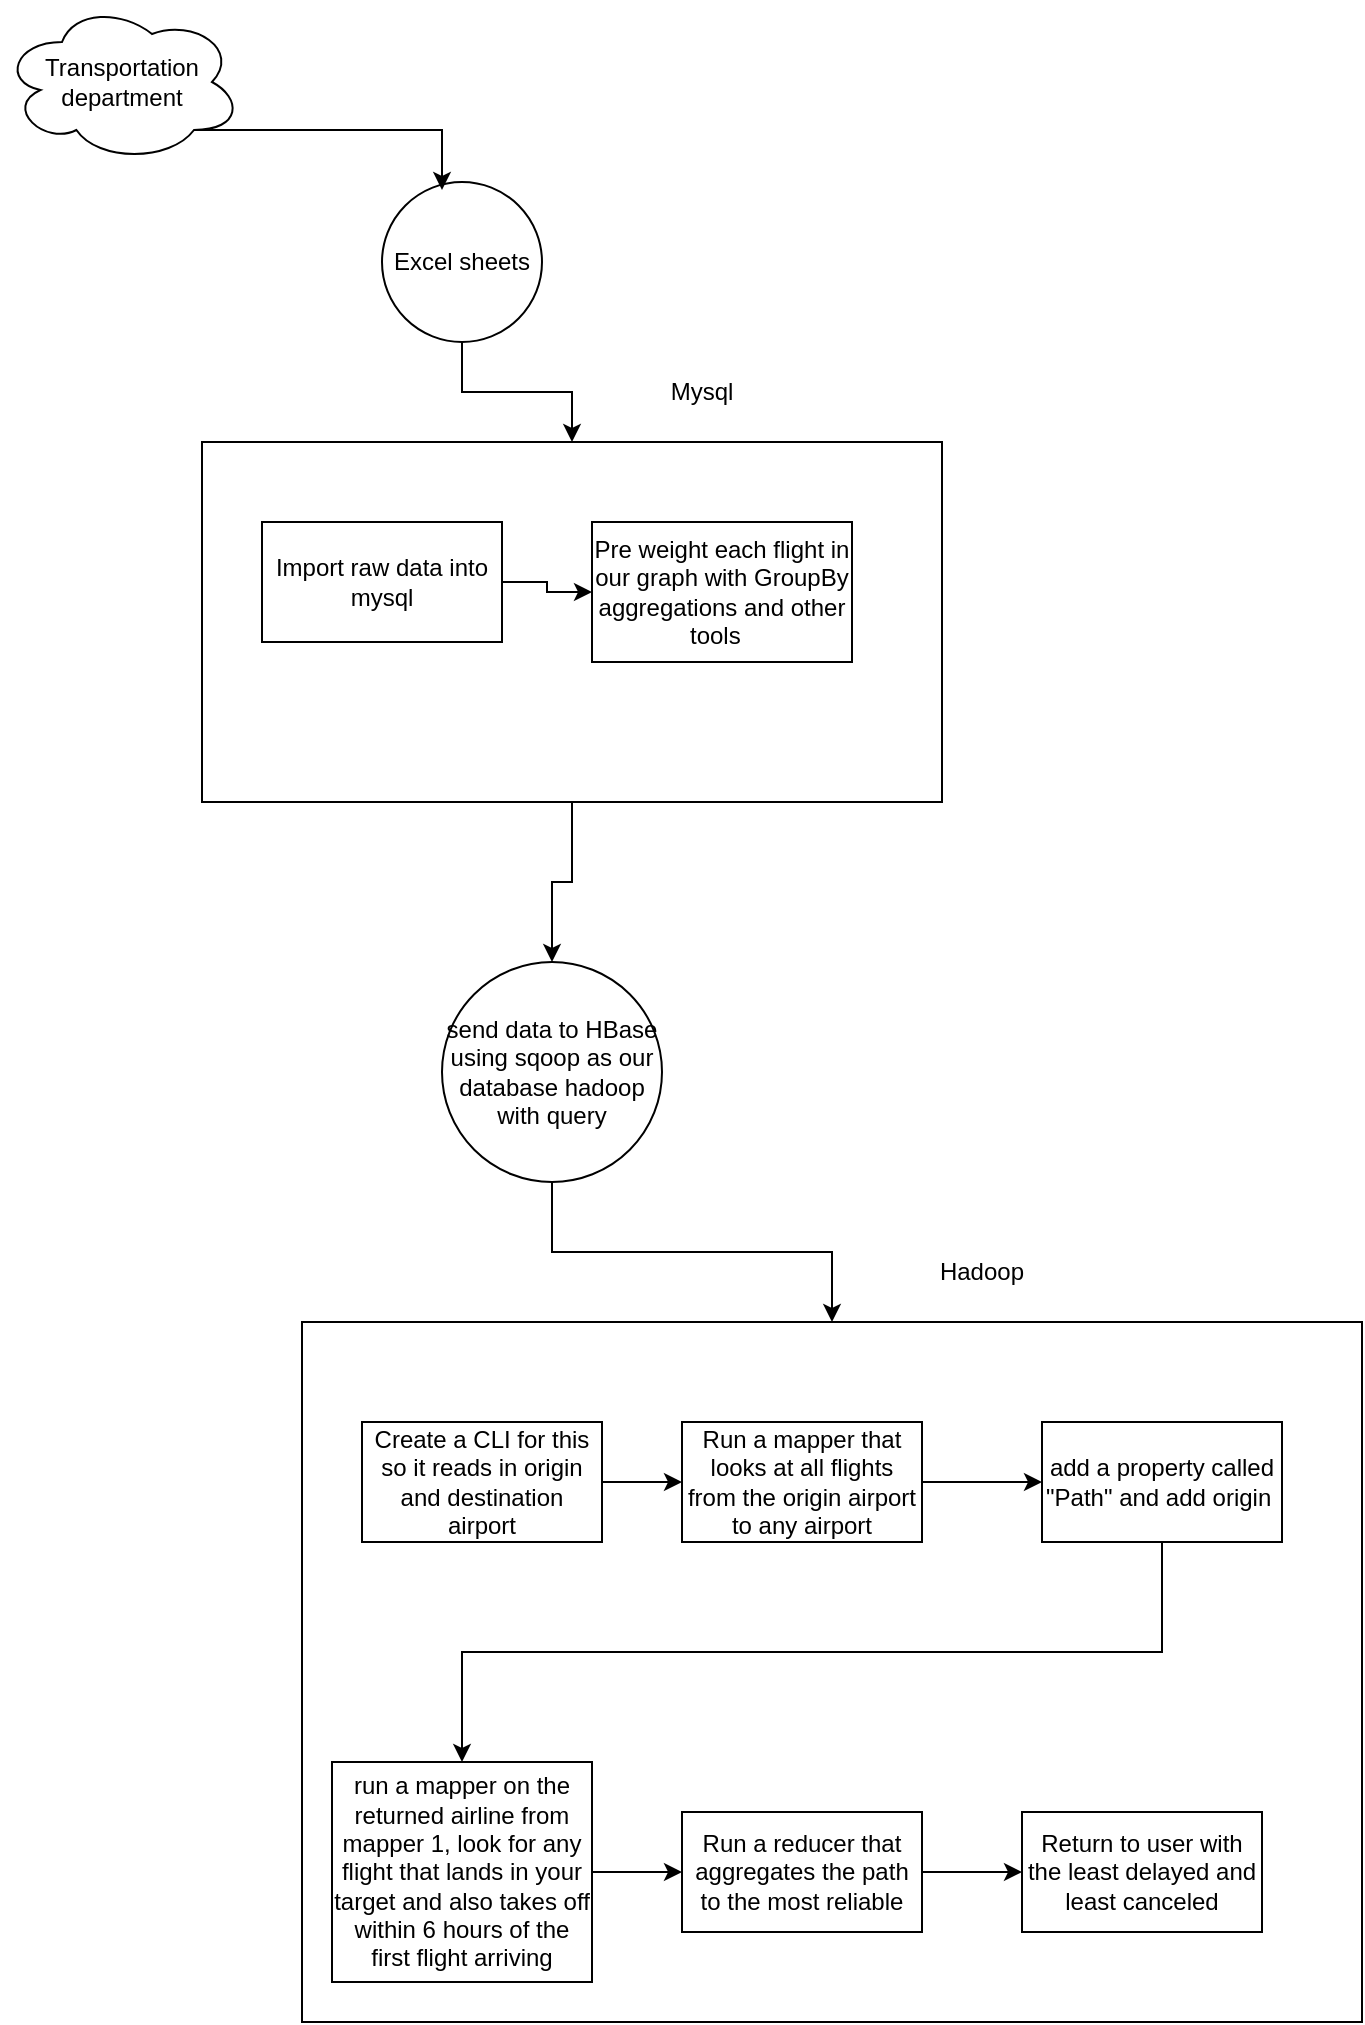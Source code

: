 <mxfile version="21.7.2" type="device">
  <diagram name="Page-1" id="JJKvroaF8k0bOpbIL52W">
    <mxGraphModel dx="1185" dy="656" grid="1" gridSize="10" guides="1" tooltips="1" connect="1" arrows="1" fold="1" page="1" pageScale="1" pageWidth="850" pageHeight="1100" math="0" shadow="0">
      <root>
        <mxCell id="0" />
        <mxCell id="1" parent="0" />
        <mxCell id="ejTTFvZG0yE6dTBXoJbS-35" style="edgeStyle=orthogonalEdgeStyle;rounded=0;orthogonalLoop=1;jettySize=auto;html=1;exitX=0.5;exitY=1;exitDx=0;exitDy=0;entryX=0.5;entryY=0;entryDx=0;entryDy=0;" edge="1" parent="1" source="ejTTFvZG0yE6dTBXoJbS-1" target="ejTTFvZG0yE6dTBXoJbS-29">
          <mxGeometry relative="1" as="geometry" />
        </mxCell>
        <mxCell id="ejTTFvZG0yE6dTBXoJbS-1" value="Excel sheets" style="ellipse;whiteSpace=wrap;html=1;aspect=fixed;" vertex="1" parent="1">
          <mxGeometry x="210" y="120" width="80" height="80" as="geometry" />
        </mxCell>
        <mxCell id="ejTTFvZG0yE6dTBXoJbS-3" style="edgeStyle=orthogonalEdgeStyle;rounded=0;orthogonalLoop=1;jettySize=auto;html=1;exitX=0.8;exitY=0.8;exitDx=0;exitDy=0;exitPerimeter=0;entryX=0.375;entryY=0.05;entryDx=0;entryDy=0;entryPerimeter=0;" edge="1" parent="1" source="ejTTFvZG0yE6dTBXoJbS-2" target="ejTTFvZG0yE6dTBXoJbS-1">
          <mxGeometry relative="1" as="geometry" />
        </mxCell>
        <mxCell id="ejTTFvZG0yE6dTBXoJbS-2" value="Transportation department" style="ellipse;shape=cloud;whiteSpace=wrap;html=1;" vertex="1" parent="1">
          <mxGeometry x="20" y="30" width="120" height="80" as="geometry" />
        </mxCell>
        <mxCell id="ejTTFvZG0yE6dTBXoJbS-34" style="edgeStyle=orthogonalEdgeStyle;rounded=0;orthogonalLoop=1;jettySize=auto;html=1;exitX=0.5;exitY=1;exitDx=0;exitDy=0;entryX=0.5;entryY=0;entryDx=0;entryDy=0;" edge="1" parent="1" source="ejTTFvZG0yE6dTBXoJbS-10" target="ejTTFvZG0yE6dTBXoJbS-13">
          <mxGeometry relative="1" as="geometry" />
        </mxCell>
        <mxCell id="ejTTFvZG0yE6dTBXoJbS-10" value="send data to HBase using sqoop as our database hadoop with query" style="ellipse;whiteSpace=wrap;html=1;aspect=fixed;" vertex="1" parent="1">
          <mxGeometry x="240" y="510" width="110" height="110" as="geometry" />
        </mxCell>
        <mxCell id="ejTTFvZG0yE6dTBXoJbS-13" value="" style="rounded=0;whiteSpace=wrap;html=1;" vertex="1" parent="1">
          <mxGeometry x="170" y="690" width="530" height="350" as="geometry" />
        </mxCell>
        <mxCell id="ejTTFvZG0yE6dTBXoJbS-24" style="edgeStyle=orthogonalEdgeStyle;rounded=0;orthogonalLoop=1;jettySize=auto;html=1;exitX=1;exitY=0.5;exitDx=0;exitDy=0;entryX=0;entryY=0.5;entryDx=0;entryDy=0;" edge="1" parent="1" source="ejTTFvZG0yE6dTBXoJbS-14" target="ejTTFvZG0yE6dTBXoJbS-18">
          <mxGeometry relative="1" as="geometry" />
        </mxCell>
        <mxCell id="ejTTFvZG0yE6dTBXoJbS-14" value="Create a CLI for this so it reads in origin and destination airport" style="rounded=0;whiteSpace=wrap;html=1;" vertex="1" parent="1">
          <mxGeometry x="200" y="740" width="120" height="60" as="geometry" />
        </mxCell>
        <mxCell id="ejTTFvZG0yE6dTBXoJbS-25" style="edgeStyle=orthogonalEdgeStyle;rounded=0;orthogonalLoop=1;jettySize=auto;html=1;exitX=1;exitY=0.5;exitDx=0;exitDy=0;entryX=0;entryY=0.5;entryDx=0;entryDy=0;" edge="1" parent="1" source="ejTTFvZG0yE6dTBXoJbS-18" target="ejTTFvZG0yE6dTBXoJbS-20">
          <mxGeometry relative="1" as="geometry" />
        </mxCell>
        <mxCell id="ejTTFvZG0yE6dTBXoJbS-18" value="Run a mapper that looks at all flights from the origin airport to any airport" style="rounded=0;whiteSpace=wrap;html=1;" vertex="1" parent="1">
          <mxGeometry x="360" y="740" width="120" height="60" as="geometry" />
        </mxCell>
        <mxCell id="ejTTFvZG0yE6dTBXoJbS-27" style="edgeStyle=orthogonalEdgeStyle;rounded=0;orthogonalLoop=1;jettySize=auto;html=1;exitX=1;exitY=0.5;exitDx=0;exitDy=0;entryX=0;entryY=0.5;entryDx=0;entryDy=0;" edge="1" parent="1" source="ejTTFvZG0yE6dTBXoJbS-19" target="ejTTFvZG0yE6dTBXoJbS-21">
          <mxGeometry relative="1" as="geometry" />
        </mxCell>
        <mxCell id="ejTTFvZG0yE6dTBXoJbS-19" value="run a mapper on the returned airline from mapper 1, look for any flight that lands in your target and also takes off within 6 hours of the first flight arriving" style="rounded=0;whiteSpace=wrap;html=1;" vertex="1" parent="1">
          <mxGeometry x="185" y="910" width="130" height="110" as="geometry" />
        </mxCell>
        <mxCell id="ejTTFvZG0yE6dTBXoJbS-26" style="edgeStyle=orthogonalEdgeStyle;rounded=0;orthogonalLoop=1;jettySize=auto;html=1;exitX=0.5;exitY=1;exitDx=0;exitDy=0;entryX=0.5;entryY=0;entryDx=0;entryDy=0;" edge="1" parent="1" source="ejTTFvZG0yE6dTBXoJbS-20" target="ejTTFvZG0yE6dTBXoJbS-19">
          <mxGeometry relative="1" as="geometry" />
        </mxCell>
        <mxCell id="ejTTFvZG0yE6dTBXoJbS-20" value="add a property called &quot;Path&quot; and add origin&amp;nbsp;" style="rounded=0;whiteSpace=wrap;html=1;" vertex="1" parent="1">
          <mxGeometry x="540" y="740" width="120" height="60" as="geometry" />
        </mxCell>
        <mxCell id="ejTTFvZG0yE6dTBXoJbS-28" style="edgeStyle=orthogonalEdgeStyle;rounded=0;orthogonalLoop=1;jettySize=auto;html=1;exitX=1;exitY=0.5;exitDx=0;exitDy=0;entryX=0;entryY=0.5;entryDx=0;entryDy=0;" edge="1" parent="1" source="ejTTFvZG0yE6dTBXoJbS-21" target="ejTTFvZG0yE6dTBXoJbS-22">
          <mxGeometry relative="1" as="geometry" />
        </mxCell>
        <mxCell id="ejTTFvZG0yE6dTBXoJbS-21" value="Run a reducer that aggregates the path to the most reliable" style="rounded=0;whiteSpace=wrap;html=1;" vertex="1" parent="1">
          <mxGeometry x="360" y="935" width="120" height="60" as="geometry" />
        </mxCell>
        <mxCell id="ejTTFvZG0yE6dTBXoJbS-22" value="Return to user with the least delayed and least canceled" style="rounded=0;whiteSpace=wrap;html=1;" vertex="1" parent="1">
          <mxGeometry x="530" y="935" width="120" height="60" as="geometry" />
        </mxCell>
        <mxCell id="ejTTFvZG0yE6dTBXoJbS-23" value="Hadoop" style="text;html=1;strokeColor=none;fillColor=none;align=center;verticalAlign=middle;whiteSpace=wrap;rounded=0;" vertex="1" parent="1">
          <mxGeometry x="480" y="650" width="60" height="30" as="geometry" />
        </mxCell>
        <mxCell id="ejTTFvZG0yE6dTBXoJbS-33" style="edgeStyle=orthogonalEdgeStyle;rounded=0;orthogonalLoop=1;jettySize=auto;html=1;exitX=0.5;exitY=1;exitDx=0;exitDy=0;entryX=0.5;entryY=0;entryDx=0;entryDy=0;" edge="1" parent="1" source="ejTTFvZG0yE6dTBXoJbS-29" target="ejTTFvZG0yE6dTBXoJbS-10">
          <mxGeometry relative="1" as="geometry" />
        </mxCell>
        <mxCell id="ejTTFvZG0yE6dTBXoJbS-29" value="" style="rounded=0;whiteSpace=wrap;html=1;" vertex="1" parent="1">
          <mxGeometry x="120" y="250" width="370" height="180" as="geometry" />
        </mxCell>
        <mxCell id="ejTTFvZG0yE6dTBXoJbS-36" style="edgeStyle=orthogonalEdgeStyle;rounded=0;orthogonalLoop=1;jettySize=auto;html=1;exitX=1;exitY=0.5;exitDx=0;exitDy=0;entryX=0;entryY=0.5;entryDx=0;entryDy=0;" edge="1" parent="1" source="ejTTFvZG0yE6dTBXoJbS-31" target="ejTTFvZG0yE6dTBXoJbS-32">
          <mxGeometry relative="1" as="geometry" />
        </mxCell>
        <mxCell id="ejTTFvZG0yE6dTBXoJbS-31" value="Import raw data into mysql" style="rounded=0;whiteSpace=wrap;html=1;" vertex="1" parent="1">
          <mxGeometry x="150" y="290" width="120" height="60" as="geometry" />
        </mxCell>
        <mxCell id="ejTTFvZG0yE6dTBXoJbS-32" value="Pre weight each flight in our graph with GroupBy aggregations and other tools&amp;nbsp;&amp;nbsp;" style="rounded=0;whiteSpace=wrap;html=1;" vertex="1" parent="1">
          <mxGeometry x="315" y="290" width="130" height="70" as="geometry" />
        </mxCell>
        <mxCell id="ejTTFvZG0yE6dTBXoJbS-37" value="Mysql" style="text;html=1;strokeColor=none;fillColor=none;align=center;verticalAlign=middle;whiteSpace=wrap;rounded=0;" vertex="1" parent="1">
          <mxGeometry x="340" y="210" width="60" height="30" as="geometry" />
        </mxCell>
      </root>
    </mxGraphModel>
  </diagram>
</mxfile>
